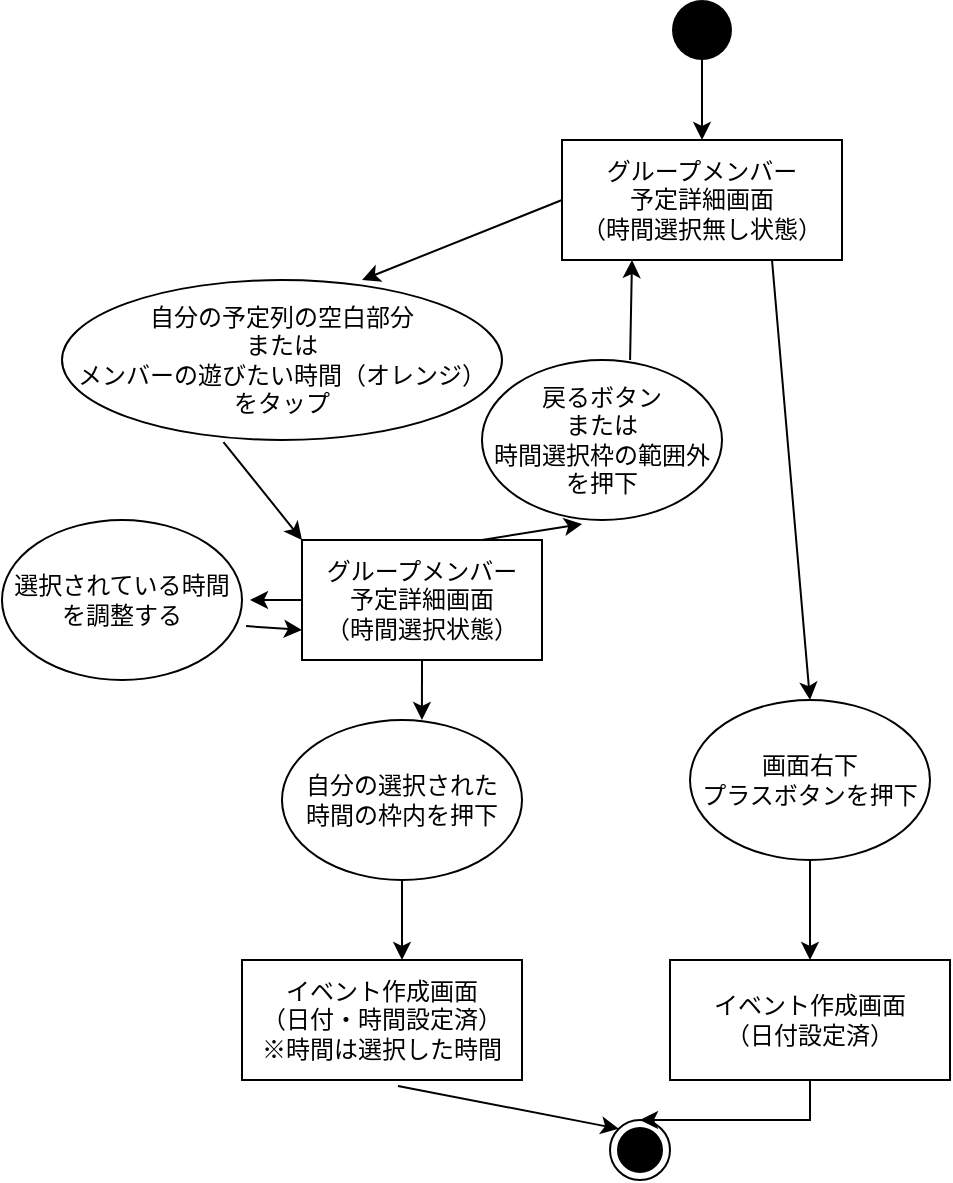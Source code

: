 <mxfile version="13.9.8" type="github">
  <diagram id="eruTIjKUtpMXMsrQhVK1" name="Page-1">
    <mxGraphModel dx="946" dy="1733" grid="1" gridSize="10" guides="1" tooltips="1" connect="1" arrows="1" fold="1" page="1" pageScale="1" pageWidth="827" pageHeight="1169" math="0" shadow="0">
      <root>
        <mxCell id="0" />
        <mxCell id="1" parent="0" />
        <mxCell id="PRjbfbl569_5tGau-nfr-3" value="画面右下&lt;br&gt;プラスボタンを押下" style="ellipse;whiteSpace=wrap;html=1;" parent="1" vertex="1">
          <mxGeometry x="394" y="320" width="120" height="80" as="geometry" />
        </mxCell>
        <mxCell id="PRjbfbl569_5tGau-nfr-5" value="自分の選択された&lt;br&gt;時間の枠内を押下" style="ellipse;whiteSpace=wrap;html=1;" parent="1" vertex="1">
          <mxGeometry x="190" y="330" width="120" height="80" as="geometry" />
        </mxCell>
        <mxCell id="PRjbfbl569_5tGau-nfr-6" value="自分の予定列の空白部分&lt;br&gt;または&lt;br&gt;メンバーの遊びたい時間（オレンジ）&lt;br&gt;をタップ" style="ellipse;whiteSpace=wrap;html=1;" parent="1" vertex="1">
          <mxGeometry x="80" y="110" width="220" height="80" as="geometry" />
        </mxCell>
        <mxCell id="PRjbfbl569_5tGau-nfr-13" value="選択されている時間を調整する" style="ellipse;whiteSpace=wrap;html=1;" parent="1" vertex="1">
          <mxGeometry x="50" y="230" width="120" height="80" as="geometry" />
        </mxCell>
        <mxCell id="PRjbfbl569_5tGau-nfr-16" value="" style="endArrow=classic;html=1;entryX=0.682;entryY=0;entryDx=0;entryDy=0;entryPerimeter=0;exitX=0;exitY=0.5;exitDx=0;exitDy=0;" parent="1" source="PRjbfbl569_5tGau-nfr-19" target="PRjbfbl569_5tGau-nfr-6" edge="1">
          <mxGeometry width="50" height="50" relative="1" as="geometry">
            <mxPoint x="340" y="100" as="sourcePoint" />
            <mxPoint x="440" y="270" as="targetPoint" />
          </mxGeometry>
        </mxCell>
        <mxCell id="PRjbfbl569_5tGau-nfr-17" value="" style="endArrow=classic;html=1;exitX=0.75;exitY=1;exitDx=0;exitDy=0;entryX=0.5;entryY=0;entryDx=0;entryDy=0;" parent="1" source="PRjbfbl569_5tGau-nfr-19" target="PRjbfbl569_5tGau-nfr-3" edge="1">
          <mxGeometry width="50" height="50" relative="1" as="geometry">
            <mxPoint x="420" y="140" as="sourcePoint" />
            <mxPoint x="349.04" y="165.04" as="targetPoint" />
          </mxGeometry>
        </mxCell>
        <mxCell id="PRjbfbl569_5tGau-nfr-19" value="&lt;span&gt;グループメンバー&lt;/span&gt;&lt;br&gt;&lt;span&gt;予定詳細画面&lt;br&gt;（時間選択無し状態）&lt;br&gt;&lt;/span&gt;" style="rounded=0;whiteSpace=wrap;html=1;" parent="1" vertex="1">
          <mxGeometry x="330" y="40" width="140" height="60" as="geometry" />
        </mxCell>
        <mxCell id="PRjbfbl569_5tGau-nfr-20" value="グループメンバー&lt;br&gt;予定詳細画面&lt;br&gt;&lt;span&gt;（時間選択状態）&lt;br&gt;&lt;/span&gt;" style="rounded=0;whiteSpace=wrap;html=1;" parent="1" vertex="1">
          <mxGeometry x="200" y="240" width="120" height="60" as="geometry" />
        </mxCell>
        <mxCell id="PRjbfbl569_5tGau-nfr-21" value="" style="endArrow=classic;html=1;exitX=0.5;exitY=1;exitDx=0;exitDy=0;entryX=0.583;entryY=0;entryDx=0;entryDy=0;entryPerimeter=0;" parent="1" source="PRjbfbl569_5tGau-nfr-20" target="PRjbfbl569_5tGau-nfr-5" edge="1">
          <mxGeometry width="50" height="50" relative="1" as="geometry">
            <mxPoint x="277.92" y="343.98" as="sourcePoint" />
            <mxPoint x="240.0" y="376.02" as="targetPoint" />
          </mxGeometry>
        </mxCell>
        <mxCell id="PRjbfbl569_5tGau-nfr-23" value="" style="endArrow=classic;html=1;exitX=0.367;exitY=1.013;exitDx=0;exitDy=0;entryX=0;entryY=0;entryDx=0;entryDy=0;exitPerimeter=0;" parent="1" source="PRjbfbl569_5tGau-nfr-6" target="PRjbfbl569_5tGau-nfr-20" edge="1">
          <mxGeometry width="50" height="50" relative="1" as="geometry">
            <mxPoint x="270" y="310" as="sourcePoint" />
            <mxPoint x="269.96" y="340" as="targetPoint" />
          </mxGeometry>
        </mxCell>
        <mxCell id="PRjbfbl569_5tGau-nfr-24" value="" style="endArrow=classic;html=1;exitX=0;exitY=0.5;exitDx=0;exitDy=0;" parent="1" source="PRjbfbl569_5tGau-nfr-20" edge="1">
          <mxGeometry width="50" height="50" relative="1" as="geometry">
            <mxPoint x="274.04" y="221.04" as="sourcePoint" />
            <mxPoint x="174" y="270" as="targetPoint" />
          </mxGeometry>
        </mxCell>
        <mxCell id="PRjbfbl569_5tGau-nfr-25" value="" style="endArrow=classic;html=1;exitX=1.017;exitY=0.663;exitDx=0;exitDy=0;entryX=0;entryY=0.75;entryDx=0;entryDy=0;exitPerimeter=0;" parent="1" source="PRjbfbl569_5tGau-nfr-13" target="PRjbfbl569_5tGau-nfr-20" edge="1">
          <mxGeometry width="50" height="50" relative="1" as="geometry">
            <mxPoint x="284.04" y="231.04" as="sourcePoint" />
            <mxPoint x="280" y="260" as="targetPoint" />
          </mxGeometry>
        </mxCell>
        <mxCell id="PRjbfbl569_5tGau-nfr-26" value="" style="endArrow=classic;html=1;exitX=0.75;exitY=0;exitDx=0;exitDy=0;entryX=0.417;entryY=1.025;entryDx=0;entryDy=0;entryPerimeter=0;" parent="1" source="PRjbfbl569_5tGau-nfr-20" target="PRjbfbl569_5tGau-nfr-27" edge="1">
          <mxGeometry width="50" height="50" relative="1" as="geometry">
            <mxPoint x="182.04" y="293.04" as="sourcePoint" />
            <mxPoint x="330" y="212" as="targetPoint" />
          </mxGeometry>
        </mxCell>
        <mxCell id="PRjbfbl569_5tGau-nfr-27" value="戻るボタン&lt;br&gt;または&lt;br&gt;時間選択枠の範囲外&lt;br&gt;を押下" style="ellipse;whiteSpace=wrap;html=1;" parent="1" vertex="1">
          <mxGeometry x="290" y="150" width="120" height="80" as="geometry" />
        </mxCell>
        <mxCell id="PRjbfbl569_5tGau-nfr-28" value="" style="endArrow=classic;html=1;entryX=0.25;entryY=1;entryDx=0;entryDy=0;exitX=0.617;exitY=0;exitDx=0;exitDy=0;exitPerimeter=0;" parent="1" source="PRjbfbl569_5tGau-nfr-27" target="PRjbfbl569_5tGau-nfr-19" edge="1">
          <mxGeometry width="50" height="50" relative="1" as="geometry">
            <mxPoint x="350" y="150" as="sourcePoint" />
            <mxPoint x="306.96" y="220" as="targetPoint" />
          </mxGeometry>
        </mxCell>
        <mxCell id="PRjbfbl569_5tGau-nfr-29" value="" style="endArrow=classic;html=1;exitX=0.5;exitY=1;exitDx=0;exitDy=0;" parent="1" source="PRjbfbl569_5tGau-nfr-5" edge="1">
          <mxGeometry width="50" height="50" relative="1" as="geometry">
            <mxPoint x="234.04" y="201.04" as="sourcePoint" />
            <mxPoint x="250" y="450" as="targetPoint" />
          </mxGeometry>
        </mxCell>
        <mxCell id="PRjbfbl569_5tGau-nfr-30" value="イベント作成画面&lt;br&gt;（日付・時間設定済）&lt;br&gt;※時間は選択した時間" style="rounded=0;whiteSpace=wrap;html=1;" parent="1" vertex="1">
          <mxGeometry x="170" y="450" width="140" height="60" as="geometry" />
        </mxCell>
        <mxCell id="PRjbfbl569_5tGau-nfr-44" value="" style="edgeStyle=orthogonalEdgeStyle;rounded=0;orthogonalLoop=1;jettySize=auto;html=1;" parent="1" source="PRjbfbl569_5tGau-nfr-31" target="PRjbfbl569_5tGau-nfr-41" edge="1">
          <mxGeometry relative="1" as="geometry" />
        </mxCell>
        <mxCell id="PRjbfbl569_5tGau-nfr-31" value="イベント作成画面&lt;br&gt;（日付設定済）" style="rounded=0;whiteSpace=wrap;html=1;" parent="1" vertex="1">
          <mxGeometry x="384" y="450" width="140" height="60" as="geometry" />
        </mxCell>
        <mxCell id="PRjbfbl569_5tGau-nfr-32" value="" style="endArrow=classic;html=1;exitX=0.5;exitY=1;exitDx=0;exitDy=0;entryX=0.5;entryY=0;entryDx=0;entryDy=0;" parent="1" source="PRjbfbl569_5tGau-nfr-3" target="PRjbfbl569_5tGau-nfr-31" edge="1">
          <mxGeometry width="50" height="50" relative="1" as="geometry">
            <mxPoint x="260" y="420" as="sourcePoint" />
            <mxPoint x="260" y="460" as="targetPoint" />
          </mxGeometry>
        </mxCell>
        <mxCell id="PRjbfbl569_5tGau-nfr-41" value="" style="ellipse;html=1;shape=endState;fillColor=#000000;strokeColor=#000000;" parent="1" vertex="1">
          <mxGeometry x="354" y="530" width="30" height="30" as="geometry" />
        </mxCell>
        <mxCell id="PRjbfbl569_5tGau-nfr-42" value="" style="ellipse;fillColor=#000000;strokeColor=none;" parent="1" vertex="1">
          <mxGeometry x="385" y="-30" width="30" height="30" as="geometry" />
        </mxCell>
        <mxCell id="PRjbfbl569_5tGau-nfr-43" value="" style="endArrow=classic;html=1;exitX=0.557;exitY=1.05;exitDx=0;exitDy=0;entryX=0;entryY=0;entryDx=0;entryDy=0;exitPerimeter=0;" parent="1" source="PRjbfbl569_5tGau-nfr-30" target="PRjbfbl569_5tGau-nfr-41" edge="1">
          <mxGeometry width="50" height="50" relative="1" as="geometry">
            <mxPoint x="260" y="420" as="sourcePoint" />
            <mxPoint x="260" y="460" as="targetPoint" />
          </mxGeometry>
        </mxCell>
        <mxCell id="PRjbfbl569_5tGau-nfr-50" value="" style="endArrow=classic;html=1;exitX=0.5;exitY=1;exitDx=0;exitDy=0;entryX=0.5;entryY=0;entryDx=0;entryDy=0;" parent="1" source="PRjbfbl569_5tGau-nfr-42" target="PRjbfbl569_5tGau-nfr-19" edge="1">
          <mxGeometry width="50" height="50" relative="1" as="geometry">
            <mxPoint x="609.5" y="410" as="sourcePoint" />
            <mxPoint x="609.5" y="450" as="targetPoint" />
          </mxGeometry>
        </mxCell>
      </root>
    </mxGraphModel>
  </diagram>
</mxfile>
